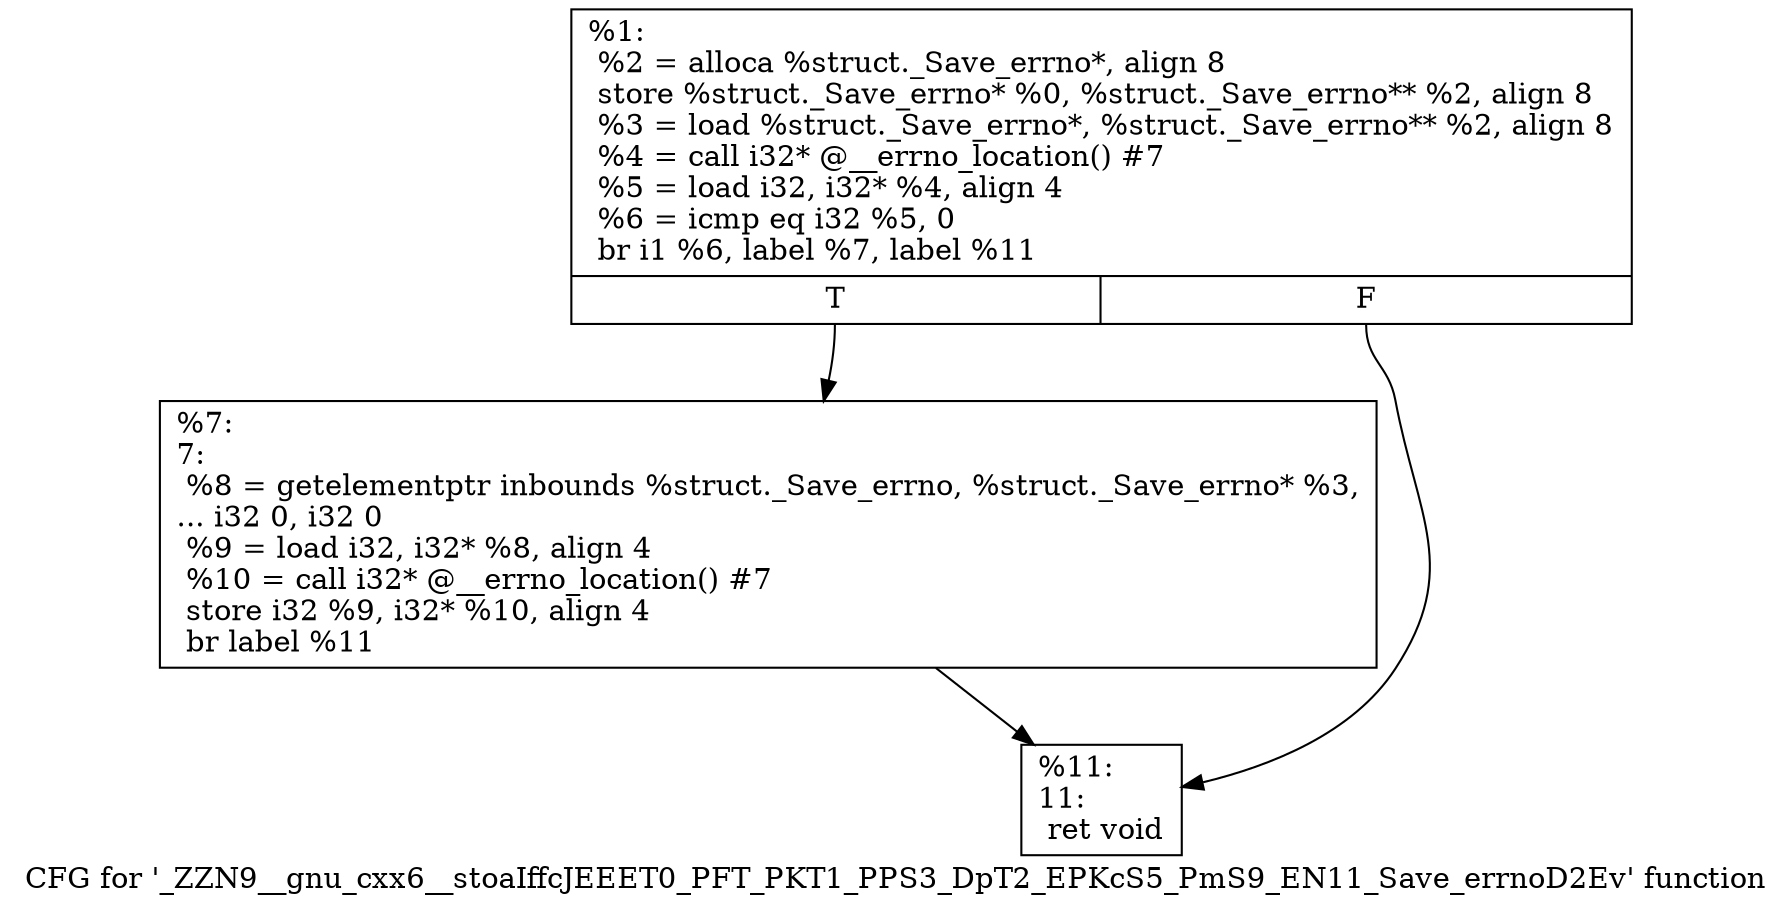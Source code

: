digraph "CFG for '_ZZN9__gnu_cxx6__stoaIffcJEEET0_PFT_PKT1_PPS3_DpT2_EPKcS5_PmS9_EN11_Save_errnoD2Ev' function" {
	label="CFG for '_ZZN9__gnu_cxx6__stoaIffcJEEET0_PFT_PKT1_PPS3_DpT2_EPKcS5_PmS9_EN11_Save_errnoD2Ev' function";

	Node0x2072fa0 [shape=record,label="{%1:\l  %2 = alloca %struct._Save_errno*, align 8\l  store %struct._Save_errno* %0, %struct._Save_errno** %2, align 8\l  %3 = load %struct._Save_errno*, %struct._Save_errno** %2, align 8\l  %4 = call i32* @__errno_location() #7\l  %5 = load i32, i32* %4, align 4\l  %6 = icmp eq i32 %5, 0\l  br i1 %6, label %7, label %11\l|{<s0>T|<s1>F}}"];
	Node0x2072fa0:s0 -> Node0x20731d0;
	Node0x2072fa0:s1 -> Node0x2073220;
	Node0x20731d0 [shape=record,label="{%7:\l7:                                                \l  %8 = getelementptr inbounds %struct._Save_errno, %struct._Save_errno* %3,\l... i32 0, i32 0\l  %9 = load i32, i32* %8, align 4\l  %10 = call i32* @__errno_location() #7\l  store i32 %9, i32* %10, align 4\l  br label %11\l}"];
	Node0x20731d0 -> Node0x2073220;
	Node0x2073220 [shape=record,label="{%11:\l11:                                               \l  ret void\l}"];
}

